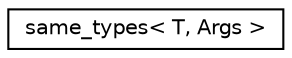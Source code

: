 digraph "Graphical Class Hierarchy"
{
  edge [fontname="Helvetica",fontsize="10",labelfontname="Helvetica",labelfontsize="10"];
  node [fontname="Helvetica",fontsize="10",shape=record];
  rankdir="LR";
  Node1 [label="same_types\< T, Args \>",height=0.2,width=0.4,color="black", fillcolor="white", style="filled",URL="$structsame__types.html"];
}
